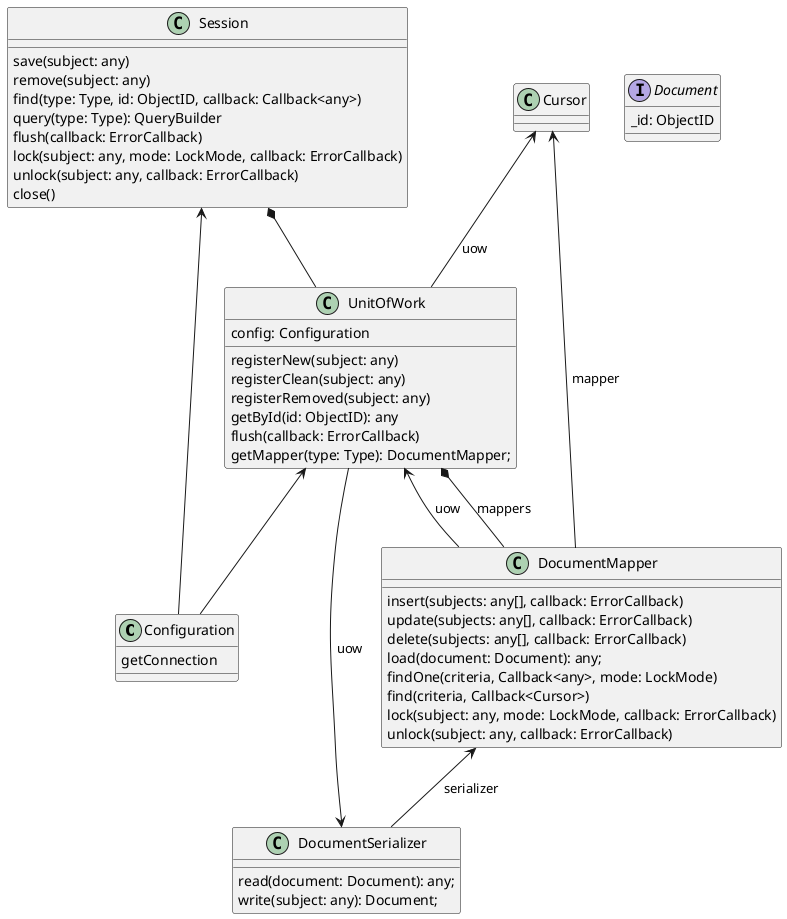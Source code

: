 @startuml

class Configuration {
    getConnection
}

class Session {

    save(subject: any)
    remove(subject: any)
    find(type: Type, id: ObjectID, callback: Callback<any>)
    query(type: Type): QueryBuilder
    flush(callback: ErrorCallback)
    lock(subject: any, mode: LockMode, callback: ErrorCallback)
    unlock(subject: any, callback: ErrorCallback)
    close()
}
Session <-- Configuration
Session *-- UnitOfWork

class UnitOfWork {
    config: Configuration
    registerNew(subject: any)
    registerClean(subject: any)
    registerRemoved(subject: any)
    getById(id: ObjectID): any
    flush(callback: ErrorCallback)
    getMapper(type: Type): DocumentMapper;
}

UnitOfWork *-- DocumentMapper : mappers

class DocumentMapper {
    insert(subjects: any[], callback: ErrorCallback)
    update(subjects: any[], callback: ErrorCallback)
    delete(subjects: any[], callback: ErrorCallback)
    load(document: Document): any;
    findOne(criteria, Callback<any>, mode: LockMode)
    find(criteria, Callback<Cursor>)
    lock(subject: any, mode: LockMode, callback: ErrorCallback)
    unlock(subject: any, callback: ErrorCallback)
}

UnitOfWork <-- DocumentMapper : uow
UnitOfWork <-- Configuration
DocumentMapper <-- DocumentSerializer : serializer

class Cursor {
}

Cursor <-- DocumentMapper : mapper
Cursor <-- UnitOfWork : uow


class DocumentSerializer {
    read(document: Document): any;
    write(subject: any): Document;
}

UnitOfWork --> DocumentSerializer : uow

interface Document {
    _id: ObjectID
}

@enduml